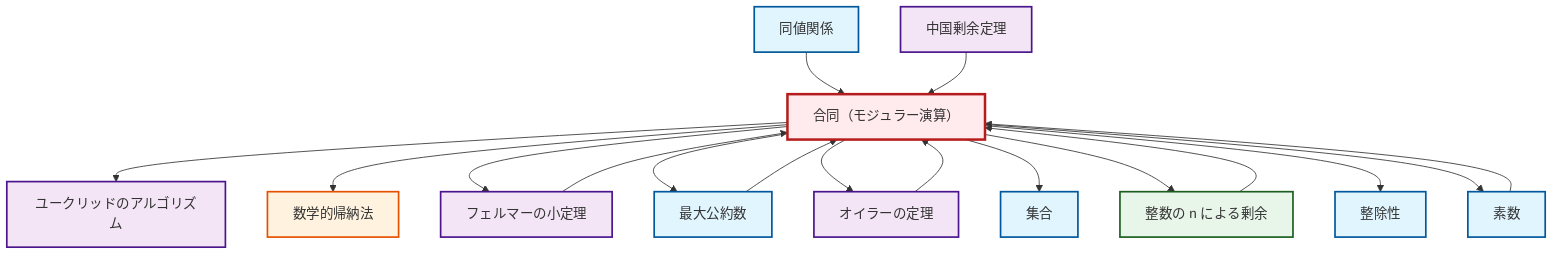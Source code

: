 graph TD
    classDef definition fill:#e1f5fe,stroke:#01579b,stroke-width:2px
    classDef theorem fill:#f3e5f5,stroke:#4a148c,stroke-width:2px
    classDef axiom fill:#fff3e0,stroke:#e65100,stroke-width:2px
    classDef example fill:#e8f5e9,stroke:#1b5e20,stroke-width:2px
    classDef current fill:#ffebee,stroke:#b71c1c,stroke-width:3px
    ax-induction["数学的帰納法"]:::axiom
    def-congruence["合同（モジュラー演算）"]:::definition
    def-prime["素数"]:::definition
    def-set["集合"]:::definition
    thm-euclidean-algorithm["ユークリッドのアルゴリズム"]:::theorem
    thm-euler["オイラーの定理"]:::theorem
    thm-fermat-little["フェルマーの小定理"]:::theorem
    def-equivalence-relation["同値関係"]:::definition
    def-divisibility["整除性"]:::definition
    thm-chinese-remainder["中国剰余定理"]:::theorem
    def-gcd["最大公約数"]:::definition
    ex-quotient-integers-mod-n["整数の n による剰余"]:::example
    def-congruence --> thm-euclidean-algorithm
    def-equivalence-relation --> def-congruence
    def-congruence --> ax-induction
    def-gcd --> def-congruence
    thm-fermat-little --> def-congruence
    def-congruence --> thm-fermat-little
    thm-chinese-remainder --> def-congruence
    def-congruence --> def-gcd
    ex-quotient-integers-mod-n --> def-congruence
    def-congruence --> thm-euler
    def-prime --> def-congruence
    def-congruence --> def-set
    thm-euler --> def-congruence
    def-congruence --> ex-quotient-integers-mod-n
    def-congruence --> def-divisibility
    def-congruence --> def-prime
    class def-congruence current